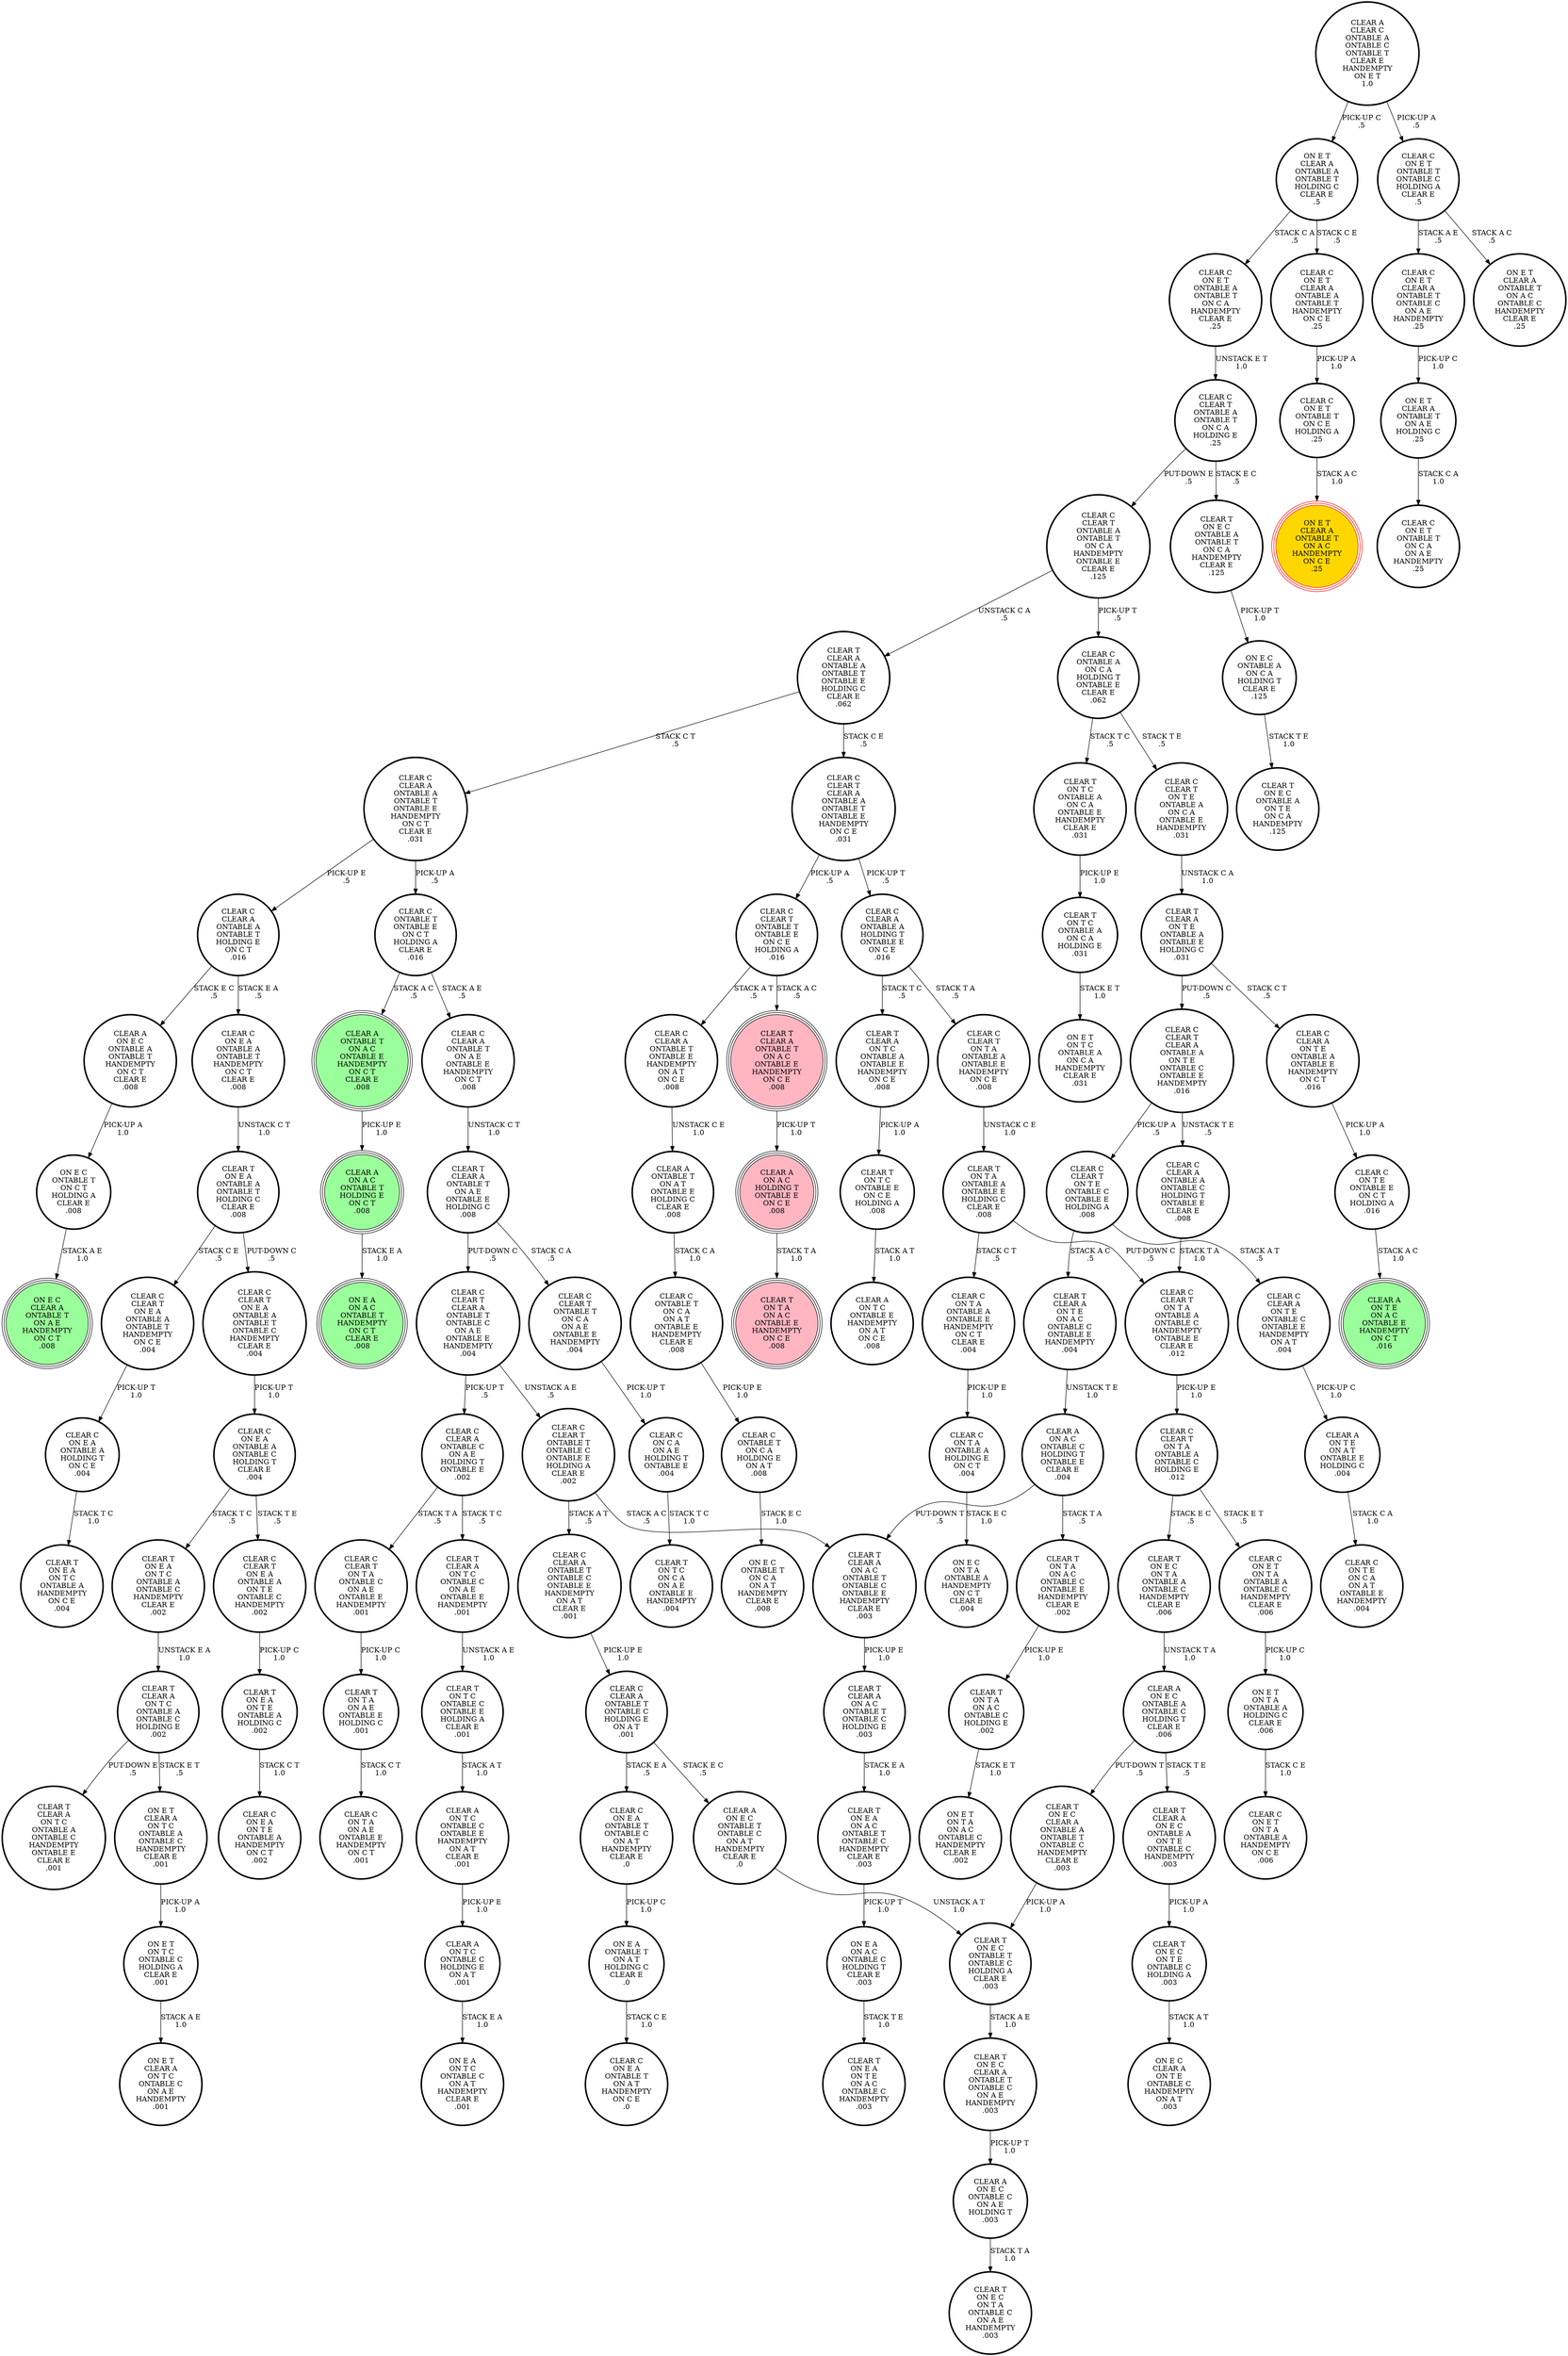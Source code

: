 digraph {
"CLEAR C\nCLEAR A\nON T E\nONTABLE C\nONTABLE E\nHANDEMPTY\nON A T\n.004\n" -> "CLEAR A\nON T E\nON A T\nONTABLE E\nHOLDING C\n.004\n"[label="PICK-UP C\n1.0\n"];
"CLEAR C\nCLEAR A\nONTABLE A\nHOLDING T\nONTABLE E\nON C E\n.016\n" -> "CLEAR T\nCLEAR A\nON T C\nONTABLE A\nONTABLE E\nHANDEMPTY\nON C E\n.008\n"[label="STACK T C\n.5\n"];
"CLEAR C\nCLEAR A\nONTABLE A\nHOLDING T\nONTABLE E\nON C E\n.016\n" -> "CLEAR C\nCLEAR T\nON T A\nONTABLE A\nONTABLE E\nHANDEMPTY\nON C E\n.008\n"[label="STACK T A\n.5\n"];
"CLEAR T\nON E A\nON A C\nONTABLE T\nONTABLE C\nHANDEMPTY\nCLEAR E\n.003\n" -> "ON E A\nON A C\nONTABLE C\nHOLDING T\nCLEAR E\n.003\n"[label="PICK-UP T\n1.0\n"];
"CLEAR C\nON T A\nONTABLE A\nHOLDING E\nON C T\n.004\n" -> "ON E C\nON T A\nONTABLE A\nHANDEMPTY\nON C T\nCLEAR E\n.004\n"[label="STACK E C\n1.0\n"];
"CLEAR T\nON T C\nONTABLE E\nON C E\nHOLDING A\n.008\n" -> "CLEAR A\nON T C\nONTABLE E\nHANDEMPTY\nON A T\nON C E\n.008\n"[label="STACK A T\n1.0\n"];
"CLEAR C\nON E T\nCLEAR A\nONTABLE T\nONTABLE C\nON A E\nHANDEMPTY\n.25\n" -> "ON E T\nCLEAR A\nONTABLE T\nON A E\nHOLDING C\n.25\n"[label="PICK-UP C\n1.0\n"];
"CLEAR T\nON E C\nON T E\nONTABLE C\nHOLDING A\n.003\n" -> "ON E C\nCLEAR A\nON T E\nONTABLE C\nHANDEMPTY\nON A T\n.003\n"[label="STACK A T\n1.0\n"];
"CLEAR T\nON T A\nONTABLE A\nONTABLE E\nHOLDING C\nCLEAR E\n.008\n" -> "CLEAR C\nCLEAR T\nON T A\nONTABLE A\nONTABLE C\nHANDEMPTY\nONTABLE E\nCLEAR E\n.012\n"[label="PUT-DOWN C\n.5\n"];
"CLEAR T\nON T A\nONTABLE A\nONTABLE E\nHOLDING C\nCLEAR E\n.008\n" -> "CLEAR C\nON T A\nONTABLE A\nONTABLE E\nHANDEMPTY\nON C T\nCLEAR E\n.004\n"[label="STACK C T\n.5\n"];
"CLEAR C\nCLEAR T\nONTABLE T\nONTABLE C\nONTABLE E\nHOLDING A\nCLEAR E\n.002\n" -> "CLEAR C\nCLEAR A\nONTABLE T\nONTABLE C\nONTABLE E\nHANDEMPTY\nON A T\nCLEAR E\n.001\n"[label="STACK A T\n.5\n"];
"CLEAR C\nCLEAR T\nONTABLE T\nONTABLE C\nONTABLE E\nHOLDING A\nCLEAR E\n.002\n" -> "CLEAR T\nCLEAR A\nON A C\nONTABLE T\nONTABLE C\nONTABLE E\nHANDEMPTY\nCLEAR E\n.003\n"[label="STACK A C\n.5\n"];
"CLEAR A\nCLEAR C\nONTABLE A\nONTABLE C\nONTABLE T\nCLEAR E\nHANDEMPTY\nON E T\n1.0\n" -> "CLEAR C\nON E T\nONTABLE T\nONTABLE C\nHOLDING A\nCLEAR E\n.5\n"[label="PICK-UP A\n.5\n"];
"CLEAR A\nCLEAR C\nONTABLE A\nONTABLE C\nONTABLE T\nCLEAR E\nHANDEMPTY\nON E T\n1.0\n" -> "ON E T\nCLEAR A\nONTABLE A\nONTABLE T\nHOLDING C\nCLEAR E\n.5\n"[label="PICK-UP C\n.5\n"];
"CLEAR T\nON T C\nONTABLE A\nON C A\nONTABLE E\nHANDEMPTY\nCLEAR E\n.031\n" -> "CLEAR T\nON T C\nONTABLE A\nON C A\nHOLDING E\n.031\n"[label="PICK-UP E\n1.0\n"];
"CLEAR A\nON T C\nONTABLE C\nHOLDING E\nON A T\n.001\n" -> "ON E A\nON T C\nONTABLE C\nON A T\nHANDEMPTY\nCLEAR E\n.001\n"[label="STACK E A\n1.0\n"];
"CLEAR C\nON E T\nONTABLE A\nONTABLE T\nON C A\nHANDEMPTY\nCLEAR E\n.25\n" -> "CLEAR C\nCLEAR T\nONTABLE A\nONTABLE T\nON C A\nHOLDING E\n.25\n"[label="UNSTACK E T\n1.0\n"];
"CLEAR T\nCLEAR A\nON T C\nONTABLE A\nONTABLE E\nHANDEMPTY\nON C E\n.008\n" -> "CLEAR T\nON T C\nONTABLE E\nON C E\nHOLDING A\n.008\n"[label="PICK-UP A\n1.0\n"];
"CLEAR A\nON E C\nONTABLE C\nON A E\nHOLDING T\n.003\n" -> "CLEAR T\nON E C\nON T A\nONTABLE C\nON A E\nHANDEMPTY\n.003\n"[label="STACK T A\n1.0\n"];
"CLEAR T\nON T C\nONTABLE A\nON C A\nHOLDING E\n.031\n" -> "ON E T\nON T C\nONTABLE A\nON C A\nHANDEMPTY\nCLEAR E\n.031\n"[label="STACK E T\n1.0\n"];
"CLEAR C\nCLEAR T\nON T A\nONTABLE A\nONTABLE E\nHANDEMPTY\nON C E\n.008\n" -> "CLEAR T\nON T A\nONTABLE A\nONTABLE E\nHOLDING C\nCLEAR E\n.008\n"[label="UNSTACK C E\n1.0\n"];
"CLEAR A\nON E C\nONTABLE T\nONTABLE C\nON A T\nHANDEMPTY\nCLEAR E\n.0\n" -> "CLEAR T\nON E C\nONTABLE T\nONTABLE C\nHOLDING A\nCLEAR E\n.003\n"[label="UNSTACK A T\n1.0\n"];
"CLEAR T\nON E A\nON T E\nONTABLE A\nHOLDING C\n.002\n" -> "CLEAR C\nON E A\nON T E\nONTABLE A\nHANDEMPTY\nON C T\n.002\n"[label="STACK C T\n1.0\n"];
"CLEAR T\nCLEAR A\nONTABLE T\nON A C\nONTABLE E\nHANDEMPTY\nON C E\n.008\n" -> "CLEAR A\nON A C\nHOLDING T\nONTABLE E\nON C E\n.008\n"[label="PICK-UP T\n1.0\n"];
"CLEAR T\nCLEAR A\nON T E\nON A C\nONTABLE C\nONTABLE E\nHANDEMPTY\n.004\n" -> "CLEAR A\nON A C\nONTABLE C\nHOLDING T\nONTABLE E\nCLEAR E\n.004\n"[label="UNSTACK T E\n1.0\n"];
"CLEAR T\nON T A\nON A C\nONTABLE C\nONTABLE E\nHANDEMPTY\nCLEAR E\n.002\n" -> "CLEAR T\nON T A\nON A C\nONTABLE C\nHOLDING E\n.002\n"[label="PICK-UP E\n1.0\n"];
"CLEAR C\nONTABLE A\nON C A\nHOLDING T\nONTABLE E\nCLEAR E\n.062\n" -> "CLEAR C\nCLEAR T\nON T E\nONTABLE A\nON C A\nONTABLE E\nHANDEMPTY\n.031\n"[label="STACK T E\n.5\n"];
"CLEAR C\nONTABLE A\nON C A\nHOLDING T\nONTABLE E\nCLEAR E\n.062\n" -> "CLEAR T\nON T C\nONTABLE A\nON C A\nONTABLE E\nHANDEMPTY\nCLEAR E\n.031\n"[label="STACK T C\n.5\n"];
"ON E T\nCLEAR A\nON T C\nONTABLE A\nONTABLE C\nHANDEMPTY\nCLEAR E\n.001\n" -> "ON E T\nON T C\nONTABLE C\nHOLDING A\nCLEAR E\n.001\n"[label="PICK-UP A\n1.0\n"];
"CLEAR C\nON E A\nONTABLE A\nONTABLE C\nHOLDING T\nCLEAR E\n.004\n" -> "CLEAR T\nON E A\nON T C\nONTABLE A\nONTABLE C\nHANDEMPTY\nCLEAR E\n.002\n"[label="STACK T C\n.5\n"];
"CLEAR C\nON E A\nONTABLE A\nONTABLE C\nHOLDING T\nCLEAR E\n.004\n" -> "CLEAR C\nCLEAR T\nON E A\nONTABLE A\nON T E\nONTABLE C\nHANDEMPTY\n.002\n"[label="STACK T E\n.5\n"];
"CLEAR A\nONTABLE T\nON A C\nONTABLE E\nHANDEMPTY\nON C T\nCLEAR E\n.008\n" -> "CLEAR A\nON A C\nONTABLE T\nHOLDING E\nON C T\n.008\n"[label="PICK-UP E\n1.0\n"];
"CLEAR T\nON T A\nON A E\nONTABLE E\nHOLDING C\n.001\n" -> "CLEAR C\nON T A\nON A E\nONTABLE E\nHANDEMPTY\nON C T\n.001\n"[label="STACK C T\n1.0\n"];
"CLEAR T\nON T A\nON A C\nONTABLE C\nHOLDING E\n.002\n" -> "ON E T\nON T A\nON A C\nONTABLE C\nHANDEMPTY\nCLEAR E\n.002\n"[label="STACK E T\n1.0\n"];
"CLEAR T\nON E C\nONTABLE T\nONTABLE C\nHOLDING A\nCLEAR E\n.003\n" -> "CLEAR T\nON E C\nCLEAR A\nONTABLE T\nONTABLE C\nON A E\nHANDEMPTY\n.003\n"[label="STACK A E\n1.0\n"];
"CLEAR T\nCLEAR A\nON T C\nONTABLE A\nONTABLE C\nHOLDING E\n.002\n" -> "CLEAR T\nCLEAR A\nON T C\nONTABLE A\nONTABLE C\nHANDEMPTY\nONTABLE E\nCLEAR E\n.001\n"[label="PUT-DOWN E\n.5\n"];
"CLEAR T\nCLEAR A\nON T C\nONTABLE A\nONTABLE C\nHOLDING E\n.002\n" -> "ON E T\nCLEAR A\nON T C\nONTABLE A\nONTABLE C\nHANDEMPTY\nCLEAR E\n.001\n"[label="STACK E T\n.5\n"];
"CLEAR C\nON E T\nONTABLE T\nONTABLE C\nHOLDING A\nCLEAR E\n.5\n" -> "ON E T\nCLEAR A\nONTABLE T\nON A C\nONTABLE C\nHANDEMPTY\nCLEAR E\n.25\n"[label="STACK A C\n.5\n"];
"CLEAR C\nON E T\nONTABLE T\nONTABLE C\nHOLDING A\nCLEAR E\n.5\n" -> "CLEAR C\nON E T\nCLEAR A\nONTABLE T\nONTABLE C\nON A E\nHANDEMPTY\n.25\n"[label="STACK A E\n.5\n"];
"CLEAR A\nON T C\nONTABLE C\nONTABLE E\nHANDEMPTY\nON A T\nCLEAR E\n.001\n" -> "CLEAR A\nON T C\nONTABLE C\nHOLDING E\nON A T\n.001\n"[label="PICK-UP E\n1.0\n"];
"CLEAR C\nCLEAR T\nONTABLE T\nONTABLE E\nON C E\nHOLDING A\n.016\n" -> "CLEAR C\nCLEAR A\nONTABLE T\nONTABLE E\nHANDEMPTY\nON A T\nON C E\n.008\n"[label="STACK A T\n.5\n"];
"CLEAR C\nCLEAR T\nONTABLE T\nONTABLE E\nON C E\nHOLDING A\n.016\n" -> "CLEAR T\nCLEAR A\nONTABLE T\nON A C\nONTABLE E\nHANDEMPTY\nON C E\n.008\n"[label="STACK A C\n.5\n"];
"CLEAR C\nON E A\nONTABLE A\nONTABLE T\nHANDEMPTY\nON C T\nCLEAR E\n.008\n" -> "CLEAR T\nON E A\nONTABLE A\nONTABLE T\nHOLDING C\nCLEAR E\n.008\n"[label="UNSTACK C T\n1.0\n"];
"CLEAR A\nON A C\nONTABLE C\nHOLDING T\nONTABLE E\nCLEAR E\n.004\n" -> "CLEAR T\nCLEAR A\nON A C\nONTABLE T\nONTABLE C\nONTABLE E\nHANDEMPTY\nCLEAR E\n.003\n"[label="PUT-DOWN T\n.5\n"];
"CLEAR A\nON A C\nONTABLE C\nHOLDING T\nONTABLE E\nCLEAR E\n.004\n" -> "CLEAR T\nON T A\nON A C\nONTABLE C\nONTABLE E\nHANDEMPTY\nCLEAR E\n.002\n"[label="STACK T A\n.5\n"];
"CLEAR C\nCLEAR A\nONTABLE A\nONTABLE T\nONTABLE E\nHANDEMPTY\nON C T\nCLEAR E\n.031\n" -> "CLEAR C\nONTABLE T\nONTABLE E\nON C T\nHOLDING A\nCLEAR E\n.016\n"[label="PICK-UP A\n.5\n"];
"CLEAR C\nCLEAR A\nONTABLE A\nONTABLE T\nONTABLE E\nHANDEMPTY\nON C T\nCLEAR E\n.031\n" -> "CLEAR C\nCLEAR A\nONTABLE A\nONTABLE T\nHOLDING E\nON C T\n.016\n"[label="PICK-UP E\n.5\n"];
"CLEAR T\nON E C\nCLEAR A\nONTABLE T\nONTABLE C\nON A E\nHANDEMPTY\n.003\n" -> "CLEAR A\nON E C\nONTABLE C\nON A E\nHOLDING T\n.003\n"[label="PICK-UP T\n1.0\n"];
"CLEAR T\nON E C\nCLEAR A\nONTABLE A\nONTABLE T\nONTABLE C\nHANDEMPTY\nCLEAR E\n.003\n" -> "CLEAR T\nON E C\nONTABLE T\nONTABLE C\nHOLDING A\nCLEAR E\n.003\n"[label="PICK-UP A\n1.0\n"];
"CLEAR C\nCLEAR T\nON T A\nONTABLE A\nONTABLE C\nHANDEMPTY\nONTABLE E\nCLEAR E\n.012\n" -> "CLEAR C\nCLEAR T\nON T A\nONTABLE A\nONTABLE C\nHOLDING E\n.012\n"[label="PICK-UP E\n1.0\n"];
"CLEAR C\nCLEAR T\nCLEAR A\nONTABLE T\nONTABLE C\nON A E\nONTABLE E\nHANDEMPTY\n.004\n" -> "CLEAR C\nCLEAR A\nONTABLE C\nON A E\nHOLDING T\nONTABLE E\n.002\n"[label="PICK-UP T\n.5\n"];
"CLEAR C\nCLEAR T\nCLEAR A\nONTABLE T\nONTABLE C\nON A E\nONTABLE E\nHANDEMPTY\n.004\n" -> "CLEAR C\nCLEAR T\nONTABLE T\nONTABLE C\nONTABLE E\nHOLDING A\nCLEAR E\n.002\n"[label="UNSTACK A E\n.5\n"];
"CLEAR A\nON T E\nON A T\nONTABLE E\nHOLDING C\n.004\n" -> "CLEAR C\nON T E\nON C A\nON A T\nONTABLE E\nHANDEMPTY\n.004\n"[label="STACK C A\n1.0\n"];
"CLEAR C\nON E T\nONTABLE T\nON C E\nHOLDING A\n.25\n" -> "ON E T\nCLEAR A\nONTABLE T\nON A C\nHANDEMPTY\nON C E\n.25\n"[label="STACK A C\n1.0\n"];
"CLEAR C\nCLEAR A\nONTABLE A\nONTABLE T\nHOLDING E\nON C T\n.016\n" -> "CLEAR A\nON E C\nONTABLE A\nONTABLE T\nHANDEMPTY\nON C T\nCLEAR E\n.008\n"[label="STACK E C\n.5\n"];
"CLEAR C\nCLEAR A\nONTABLE A\nONTABLE T\nHOLDING E\nON C T\n.016\n" -> "CLEAR C\nON E A\nONTABLE A\nONTABLE T\nHANDEMPTY\nON C T\nCLEAR E\n.008\n"[label="STACK E A\n.5\n"];
"CLEAR C\nON E A\nONTABLE A\nHOLDING T\nON C E\n.004\n" -> "CLEAR T\nON E A\nON T C\nONTABLE A\nHANDEMPTY\nON C E\n.004\n"[label="STACK T C\n1.0\n"];
"CLEAR T\nCLEAR A\nON E C\nONTABLE A\nON T E\nONTABLE C\nHANDEMPTY\n.003\n" -> "CLEAR T\nON E C\nON T E\nONTABLE C\nHOLDING A\n.003\n"[label="PICK-UP A\n1.0\n"];
"CLEAR C\nONTABLE T\nONTABLE E\nON C T\nHOLDING A\nCLEAR E\n.016\n" -> "CLEAR C\nCLEAR A\nONTABLE T\nON A E\nONTABLE E\nHANDEMPTY\nON C T\n.008\n"[label="STACK A E\n.5\n"];
"CLEAR C\nONTABLE T\nONTABLE E\nON C T\nHOLDING A\nCLEAR E\n.016\n" -> "CLEAR A\nONTABLE T\nON A C\nONTABLE E\nHANDEMPTY\nON C T\nCLEAR E\n.008\n"[label="STACK A C\n.5\n"];
"ON E T\nCLEAR A\nONTABLE T\nON A E\nHOLDING C\n.25\n" -> "CLEAR C\nON E T\nONTABLE T\nON C A\nON A E\nHANDEMPTY\n.25\n"[label="STACK C A\n1.0\n"];
"CLEAR C\nONTABLE T\nON C A\nHOLDING E\nON A T\n.008\n" -> "ON E C\nONTABLE T\nON C A\nON A T\nHANDEMPTY\nCLEAR E\n.008\n"[label="STACK E C\n1.0\n"];
"CLEAR C\nCLEAR A\nONTABLE T\nONTABLE E\nHANDEMPTY\nON A T\nON C E\n.008\n" -> "CLEAR A\nONTABLE T\nON A T\nONTABLE E\nHOLDING C\nCLEAR E\n.008\n"[label="UNSTACK C E\n1.0\n"];
"ON E A\nON A C\nONTABLE C\nHOLDING T\nCLEAR E\n.003\n" -> "CLEAR T\nON E A\nON T E\nON A C\nONTABLE C\nHANDEMPTY\n.003\n"[label="STACK T E\n1.0\n"];
"CLEAR A\nON E C\nONTABLE A\nONTABLE T\nHANDEMPTY\nON C T\nCLEAR E\n.008\n" -> "ON E C\nONTABLE T\nON C T\nHOLDING A\nCLEAR E\n.008\n"[label="PICK-UP A\n1.0\n"];
"CLEAR T\nON E A\nON T C\nONTABLE A\nONTABLE C\nHANDEMPTY\nCLEAR E\n.002\n" -> "CLEAR T\nCLEAR A\nON T C\nONTABLE A\nONTABLE C\nHOLDING E\n.002\n"[label="UNSTACK E A\n1.0\n"];
"ON E T\nCLEAR A\nONTABLE A\nONTABLE T\nHOLDING C\nCLEAR E\n.5\n" -> "CLEAR C\nON E T\nONTABLE A\nONTABLE T\nON C A\nHANDEMPTY\nCLEAR E\n.25\n"[label="STACK C A\n.5\n"];
"ON E T\nCLEAR A\nONTABLE A\nONTABLE T\nHOLDING C\nCLEAR E\n.5\n" -> "CLEAR C\nON E T\nCLEAR A\nONTABLE A\nONTABLE T\nHANDEMPTY\nON C E\n.25\n"[label="STACK C E\n.5\n"];
"CLEAR C\nCLEAR A\nONTABLE C\nON A E\nHOLDING T\nONTABLE E\n.002\n" -> "CLEAR T\nCLEAR A\nON T C\nONTABLE C\nON A E\nONTABLE E\nHANDEMPTY\n.001\n"[label="STACK T C\n.5\n"];
"CLEAR C\nCLEAR A\nONTABLE C\nON A E\nHOLDING T\nONTABLE E\n.002\n" -> "CLEAR C\nCLEAR T\nON T A\nONTABLE C\nON A E\nONTABLE E\nHANDEMPTY\n.001\n"[label="STACK T A\n.5\n"];
"CLEAR C\nCLEAR A\nONTABLE A\nONTABLE C\nHOLDING T\nONTABLE E\nCLEAR E\n.008\n" -> "CLEAR C\nCLEAR T\nON T A\nONTABLE A\nONTABLE C\nHANDEMPTY\nONTABLE E\nCLEAR E\n.012\n"[label="STACK T A\n1.0\n"];
"CLEAR C\nCLEAR T\nONTABLE A\nONTABLE T\nON C A\nHANDEMPTY\nONTABLE E\nCLEAR E\n.125\n" -> "CLEAR T\nCLEAR A\nONTABLE A\nONTABLE T\nONTABLE E\nHOLDING C\nCLEAR E\n.062\n"[label="UNSTACK C A\n.5\n"];
"CLEAR C\nCLEAR T\nONTABLE A\nONTABLE T\nON C A\nHANDEMPTY\nONTABLE E\nCLEAR E\n.125\n" -> "CLEAR C\nONTABLE A\nON C A\nHOLDING T\nONTABLE E\nCLEAR E\n.062\n"[label="PICK-UP T\n.5\n"];
"CLEAR T\nCLEAR A\nON A C\nONTABLE T\nONTABLE C\nHOLDING E\n.003\n" -> "CLEAR T\nON E A\nON A C\nONTABLE T\nONTABLE C\nHANDEMPTY\nCLEAR E\n.003\n"[label="STACK E A\n1.0\n"];
"ON E C\nONTABLE A\nON C A\nHOLDING T\nCLEAR E\n.125\n" -> "CLEAR T\nON E C\nONTABLE A\nON T E\nON C A\nHANDEMPTY\n.125\n"[label="STACK T E\n1.0\n"];
"CLEAR C\nCLEAR T\nCLEAR A\nONTABLE A\nON T E\nONTABLE C\nONTABLE E\nHANDEMPTY\n.016\n" -> "CLEAR C\nCLEAR A\nONTABLE A\nONTABLE C\nHOLDING T\nONTABLE E\nCLEAR E\n.008\n"[label="UNSTACK T E\n.5\n"];
"CLEAR C\nCLEAR T\nCLEAR A\nONTABLE A\nON T E\nONTABLE C\nONTABLE E\nHANDEMPTY\n.016\n" -> "CLEAR C\nCLEAR T\nON T E\nONTABLE C\nONTABLE E\nHOLDING A\n.008\n"[label="PICK-UP A\n.5\n"];
"CLEAR C\nON E T\nCLEAR A\nONTABLE A\nONTABLE T\nHANDEMPTY\nON C E\n.25\n" -> "CLEAR C\nON E T\nONTABLE T\nON C E\nHOLDING A\n.25\n"[label="PICK-UP A\n1.0\n"];
"ON E T\nON T A\nONTABLE A\nHOLDING C\nCLEAR E\n.006\n" -> "CLEAR C\nON E T\nON T A\nONTABLE A\nHANDEMPTY\nON C E\n.006\n"[label="STACK C E\n1.0\n"];
"CLEAR A\nON A C\nHOLDING T\nONTABLE E\nON C E\n.008\n" -> "CLEAR T\nON T A\nON A C\nONTABLE E\nHANDEMPTY\nON C E\n.008\n"[label="STACK T A\n1.0\n"];
"CLEAR C\nCLEAR A\nONTABLE T\nONTABLE C\nONTABLE E\nHANDEMPTY\nON A T\nCLEAR E\n.001\n" -> "CLEAR C\nCLEAR A\nONTABLE T\nONTABLE C\nHOLDING E\nON A T\n.001\n"[label="PICK-UP E\n1.0\n"];
"CLEAR C\nCLEAR T\nCLEAR A\nONTABLE A\nONTABLE T\nONTABLE E\nHANDEMPTY\nON C E\n.031\n" -> "CLEAR C\nCLEAR A\nONTABLE A\nHOLDING T\nONTABLE E\nON C E\n.016\n"[label="PICK-UP T\n.5\n"];
"CLEAR C\nCLEAR T\nCLEAR A\nONTABLE A\nONTABLE T\nONTABLE E\nHANDEMPTY\nON C E\n.031\n" -> "CLEAR C\nCLEAR T\nONTABLE T\nONTABLE E\nON C E\nHOLDING A\n.016\n"[label="PICK-UP A\n.5\n"];
"CLEAR C\nON T A\nONTABLE A\nONTABLE E\nHANDEMPTY\nON C T\nCLEAR E\n.004\n" -> "CLEAR C\nON T A\nONTABLE A\nHOLDING E\nON C T\n.004\n"[label="PICK-UP E\n1.0\n"];
"CLEAR C\nON T E\nONTABLE E\nON C T\nHOLDING A\n.016\n" -> "CLEAR A\nON T E\nON A C\nONTABLE E\nHANDEMPTY\nON C T\n.016\n"[label="STACK A C\n1.0\n"];
"CLEAR T\nCLEAR A\nON T E\nONTABLE A\nONTABLE E\nHOLDING C\n.031\n" -> "CLEAR C\nCLEAR T\nCLEAR A\nONTABLE A\nON T E\nONTABLE C\nONTABLE E\nHANDEMPTY\n.016\n"[label="PUT-DOWN C\n.5\n"];
"CLEAR T\nCLEAR A\nON T E\nONTABLE A\nONTABLE E\nHOLDING C\n.031\n" -> "CLEAR C\nCLEAR A\nON T E\nONTABLE A\nONTABLE E\nHANDEMPTY\nON C T\n.016\n"[label="STACK C T\n.5\n"];
"CLEAR T\nCLEAR A\nON A C\nONTABLE T\nONTABLE C\nONTABLE E\nHANDEMPTY\nCLEAR E\n.003\n" -> "CLEAR T\nCLEAR A\nON A C\nONTABLE T\nONTABLE C\nHOLDING E\n.003\n"[label="PICK-UP E\n1.0\n"];
"ON E T\nON T C\nONTABLE C\nHOLDING A\nCLEAR E\n.001\n" -> "ON E T\nCLEAR A\nON T C\nONTABLE C\nON A E\nHANDEMPTY\n.001\n"[label="STACK A E\n1.0\n"];
"CLEAR A\nONTABLE T\nON A T\nONTABLE E\nHOLDING C\nCLEAR E\n.008\n" -> "CLEAR C\nONTABLE T\nON C A\nON A T\nONTABLE E\nHANDEMPTY\nCLEAR E\n.008\n"[label="STACK C A\n1.0\n"];
"CLEAR T\nCLEAR A\nON T C\nONTABLE C\nON A E\nONTABLE E\nHANDEMPTY\n.001\n" -> "CLEAR T\nON T C\nONTABLE C\nONTABLE E\nHOLDING A\nCLEAR E\n.001\n"[label="UNSTACK A E\n1.0\n"];
"CLEAR T\nCLEAR A\nONTABLE T\nON A E\nONTABLE E\nHOLDING C\n.008\n" -> "CLEAR C\nCLEAR T\nCLEAR A\nONTABLE T\nONTABLE C\nON A E\nONTABLE E\nHANDEMPTY\n.004\n"[label="PUT-DOWN C\n.5\n"];
"CLEAR T\nCLEAR A\nONTABLE T\nON A E\nONTABLE E\nHOLDING C\n.008\n" -> "CLEAR C\nCLEAR T\nONTABLE T\nON C A\nON A E\nONTABLE E\nHANDEMPTY\n.004\n"[label="STACK C A\n.5\n"];
"CLEAR C\nCLEAR T\nON T A\nONTABLE C\nON A E\nONTABLE E\nHANDEMPTY\n.001\n" -> "CLEAR T\nON T A\nON A E\nONTABLE E\nHOLDING C\n.001\n"[label="PICK-UP C\n1.0\n"];
"CLEAR C\nCLEAR T\nON E A\nONTABLE A\nONTABLE T\nONTABLE C\nHANDEMPTY\nCLEAR E\n.004\n" -> "CLEAR C\nON E A\nONTABLE A\nONTABLE C\nHOLDING T\nCLEAR E\n.004\n"[label="PICK-UP T\n1.0\n"];
"CLEAR C\nCLEAR T\nON T E\nONTABLE C\nONTABLE E\nHOLDING A\n.008\n" -> "CLEAR T\nCLEAR A\nON T E\nON A C\nONTABLE C\nONTABLE E\nHANDEMPTY\n.004\n"[label="STACK A C\n.5\n"];
"CLEAR C\nCLEAR T\nON T E\nONTABLE C\nONTABLE E\nHOLDING A\n.008\n" -> "CLEAR C\nCLEAR A\nON T E\nONTABLE C\nONTABLE E\nHANDEMPTY\nON A T\n.004\n"[label="STACK A T\n.5\n"];
"CLEAR C\nCLEAR A\nONTABLE T\nON A E\nONTABLE E\nHANDEMPTY\nON C T\n.008\n" -> "CLEAR T\nCLEAR A\nONTABLE T\nON A E\nONTABLE E\nHOLDING C\n.008\n"[label="UNSTACK C T\n1.0\n"];
"CLEAR C\nCLEAR T\nON E A\nONTABLE A\nONTABLE T\nHANDEMPTY\nON C E\n.004\n" -> "CLEAR C\nON E A\nONTABLE A\nHOLDING T\nON C E\n.004\n"[label="PICK-UP T\n1.0\n"];
"CLEAR T\nON T C\nONTABLE C\nONTABLE E\nHOLDING A\nCLEAR E\n.001\n" -> "CLEAR A\nON T C\nONTABLE C\nONTABLE E\nHANDEMPTY\nON A T\nCLEAR E\n.001\n"[label="STACK A T\n1.0\n"];
"ON E C\nONTABLE T\nON C T\nHOLDING A\nCLEAR E\n.008\n" -> "ON E C\nCLEAR A\nONTABLE T\nON A E\nHANDEMPTY\nON C T\n.008\n"[label="STACK A E\n1.0\n"];
"CLEAR C\nON E A\nONTABLE T\nONTABLE C\nON A T\nHANDEMPTY\nCLEAR E\n.0\n" -> "ON E A\nONTABLE T\nON A T\nHOLDING C\nCLEAR E\n.0\n"[label="PICK-UP C\n1.0\n"];
"CLEAR C\nCLEAR T\nON E A\nONTABLE A\nON T E\nONTABLE C\nHANDEMPTY\n.002\n" -> "CLEAR T\nON E A\nON T E\nONTABLE A\nHOLDING C\n.002\n"[label="PICK-UP C\n1.0\n"];
"CLEAR T\nON E A\nONTABLE A\nONTABLE T\nHOLDING C\nCLEAR E\n.008\n" -> "CLEAR C\nCLEAR T\nON E A\nONTABLE A\nONTABLE T\nONTABLE C\nHANDEMPTY\nCLEAR E\n.004\n"[label="PUT-DOWN C\n.5\n"];
"CLEAR T\nON E A\nONTABLE A\nONTABLE T\nHOLDING C\nCLEAR E\n.008\n" -> "CLEAR C\nCLEAR T\nON E A\nONTABLE A\nONTABLE T\nHANDEMPTY\nON C E\n.004\n"[label="STACK C E\n.5\n"];
"CLEAR C\nCLEAR T\nON T A\nONTABLE A\nONTABLE C\nHOLDING E\n.012\n" -> "CLEAR C\nON E T\nON T A\nONTABLE A\nONTABLE C\nHANDEMPTY\nCLEAR E\n.006\n"[label="STACK E T\n.5\n"];
"CLEAR C\nCLEAR T\nON T A\nONTABLE A\nONTABLE C\nHOLDING E\n.012\n" -> "CLEAR T\nON E C\nON T A\nONTABLE A\nONTABLE C\nHANDEMPTY\nCLEAR E\n.006\n"[label="STACK E C\n.5\n"];
"CLEAR T\nON E C\nON T A\nONTABLE A\nONTABLE C\nHANDEMPTY\nCLEAR E\n.006\n" -> "CLEAR A\nON E C\nONTABLE A\nONTABLE C\nHOLDING T\nCLEAR E\n.006\n"[label="UNSTACK T A\n1.0\n"];
"CLEAR C\nCLEAR A\nON T E\nONTABLE A\nONTABLE E\nHANDEMPTY\nON C T\n.016\n" -> "CLEAR C\nON T E\nONTABLE E\nON C T\nHOLDING A\n.016\n"[label="PICK-UP A\n1.0\n"];
"CLEAR C\nCLEAR A\nONTABLE T\nONTABLE C\nHOLDING E\nON A T\n.001\n" -> "CLEAR A\nON E C\nONTABLE T\nONTABLE C\nON A T\nHANDEMPTY\nCLEAR E\n.0\n"[label="STACK E C\n.5\n"];
"CLEAR C\nCLEAR A\nONTABLE T\nONTABLE C\nHOLDING E\nON A T\n.001\n" -> "CLEAR C\nON E A\nONTABLE T\nONTABLE C\nON A T\nHANDEMPTY\nCLEAR E\n.0\n"[label="STACK E A\n.5\n"];
"CLEAR C\nCLEAR T\nON T E\nONTABLE A\nON C A\nONTABLE E\nHANDEMPTY\n.031\n" -> "CLEAR T\nCLEAR A\nON T E\nONTABLE A\nONTABLE E\nHOLDING C\n.031\n"[label="UNSTACK C A\n1.0\n"];
"CLEAR A\nON E C\nONTABLE A\nONTABLE C\nHOLDING T\nCLEAR E\n.006\n" -> "CLEAR T\nON E C\nCLEAR A\nONTABLE A\nONTABLE T\nONTABLE C\nHANDEMPTY\nCLEAR E\n.003\n"[label="PUT-DOWN T\n.5\n"];
"CLEAR A\nON E C\nONTABLE A\nONTABLE C\nHOLDING T\nCLEAR E\n.006\n" -> "CLEAR T\nCLEAR A\nON E C\nONTABLE A\nON T E\nONTABLE C\nHANDEMPTY\n.003\n"[label="STACK T E\n.5\n"];
"CLEAR C\nCLEAR T\nONTABLE A\nONTABLE T\nON C A\nHOLDING E\n.25\n" -> "CLEAR T\nON E C\nONTABLE A\nONTABLE T\nON C A\nHANDEMPTY\nCLEAR E\n.125\n"[label="STACK E C\n.5\n"];
"CLEAR C\nCLEAR T\nONTABLE A\nONTABLE T\nON C A\nHOLDING E\n.25\n" -> "CLEAR C\nCLEAR T\nONTABLE A\nONTABLE T\nON C A\nHANDEMPTY\nONTABLE E\nCLEAR E\n.125\n"[label="PUT-DOWN E\n.5\n"];
"CLEAR T\nCLEAR A\nONTABLE A\nONTABLE T\nONTABLE E\nHOLDING C\nCLEAR E\n.062\n" -> "CLEAR C\nCLEAR A\nONTABLE A\nONTABLE T\nONTABLE E\nHANDEMPTY\nON C T\nCLEAR E\n.031\n"[label="STACK C T\n.5\n"];
"CLEAR T\nCLEAR A\nONTABLE A\nONTABLE T\nONTABLE E\nHOLDING C\nCLEAR E\n.062\n" -> "CLEAR C\nCLEAR T\nCLEAR A\nONTABLE A\nONTABLE T\nONTABLE E\nHANDEMPTY\nON C E\n.031\n"[label="STACK C E\n.5\n"];
"CLEAR A\nON A C\nONTABLE T\nHOLDING E\nON C T\n.008\n" -> "ON E A\nON A C\nONTABLE T\nHANDEMPTY\nON C T\nCLEAR E\n.008\n"[label="STACK E A\n1.0\n"];
"CLEAR C\nON C A\nON A E\nHOLDING T\nONTABLE E\n.004\n" -> "CLEAR T\nON T C\nON C A\nON A E\nONTABLE E\nHANDEMPTY\n.004\n"[label="STACK T C\n1.0\n"];
"CLEAR C\nONTABLE T\nON C A\nON A T\nONTABLE E\nHANDEMPTY\nCLEAR E\n.008\n" -> "CLEAR C\nONTABLE T\nON C A\nHOLDING E\nON A T\n.008\n"[label="PICK-UP E\n1.0\n"];
"CLEAR C\nCLEAR T\nONTABLE T\nON C A\nON A E\nONTABLE E\nHANDEMPTY\n.004\n" -> "CLEAR C\nON C A\nON A E\nHOLDING T\nONTABLE E\n.004\n"[label="PICK-UP T\n1.0\n"];
"CLEAR T\nON E C\nONTABLE A\nONTABLE T\nON C A\nHANDEMPTY\nCLEAR E\n.125\n" -> "ON E C\nONTABLE A\nON C A\nHOLDING T\nCLEAR E\n.125\n"[label="PICK-UP T\n1.0\n"];
"ON E A\nONTABLE T\nON A T\nHOLDING C\nCLEAR E\n.0\n" -> "CLEAR C\nON E A\nONTABLE T\nON A T\nHANDEMPTY\nON C E\n.0\n"[label="STACK C E\n1.0\n"];
"CLEAR C\nON E T\nON T A\nONTABLE A\nONTABLE C\nHANDEMPTY\nCLEAR E\n.006\n" -> "ON E T\nON T A\nONTABLE A\nHOLDING C\nCLEAR E\n.006\n"[label="PICK-UP C\n1.0\n"];
"CLEAR C\nON T E\nON C A\nON A T\nONTABLE E\nHANDEMPTY\n.004\n" [shape=circle, penwidth=3];
"CLEAR C\nON E T\nON T A\nONTABLE A\nHANDEMPTY\nON C E\n.006\n" [shape=circle, penwidth=3];
"ON E C\nCLEAR A\nON T E\nONTABLE C\nHANDEMPTY\nON A T\n.003\n" [shape=circle, penwidth=3];
"CLEAR T\nON E A\nON T C\nONTABLE A\nHANDEMPTY\nON C E\n.004\n" [shape=circle, penwidth=3];
"CLEAR A\nON T E\nON A C\nONTABLE E\nHANDEMPTY\nON C T\n.016\n" [shape=circle, style=filled, fillcolor=palegreen1, peripheries=3];
"CLEAR C\nON T A\nON A E\nONTABLE E\nHANDEMPTY\nON C T\n.001\n" [shape=circle, penwidth=3];
"CLEAR T\nON T C\nON C A\nON A E\nONTABLE E\nHANDEMPTY\n.004\n" [shape=circle, penwidth=3];
"CLEAR T\nON E C\nONTABLE A\nON T E\nON C A\nHANDEMPTY\n.125\n" [shape=circle, penwidth=3];
"CLEAR T\nON E C\nON T A\nONTABLE C\nON A E\nHANDEMPTY\n.003\n" [shape=circle, penwidth=3];
"CLEAR T\nON T A\nON A C\nONTABLE E\nHANDEMPTY\nON C E\n.008\n" [shape=circle, style=filled, fillcolor=lightpink, peripheries=3];
"ON E T\nCLEAR A\nON T C\nONTABLE C\nON A E\nHANDEMPTY\n.001\n" [shape=circle, penwidth=3];
"ON E T\nON T C\nONTABLE A\nON C A\nHANDEMPTY\nCLEAR E\n.031\n" [shape=circle, penwidth=3];
"ON E C\nCLEAR A\nONTABLE T\nON A E\nHANDEMPTY\nON C T\n.008\n" [shape=circle, style=filled, fillcolor=palegreen1, peripheries=3];
"CLEAR A\nON T C\nONTABLE E\nHANDEMPTY\nON A T\nON C E\n.008\n" [shape=circle, penwidth=3];
"CLEAR C\nON E A\nON T E\nONTABLE A\nHANDEMPTY\nON C T\n.002\n" [shape=circle, penwidth=3];
"CLEAR C\nON E A\nONTABLE T\nON A T\nHANDEMPTY\nON C E\n.0\n" [shape=circle, penwidth=3];
"CLEAR T\nCLEAR A\nON T C\nONTABLE A\nONTABLE C\nHANDEMPTY\nONTABLE E\nCLEAR E\n.001\n" [shape=circle, penwidth=3];
"CLEAR C\nON E T\nONTABLE T\nON C A\nON A E\nHANDEMPTY\n.25\n" [shape=circle, penwidth=3];
"ON E A\nON A C\nONTABLE T\nHANDEMPTY\nON C T\nCLEAR E\n.008\n" [shape=circle, style=filled, fillcolor=palegreen1, peripheries=3];
"ON E C\nONTABLE T\nON C A\nON A T\nHANDEMPTY\nCLEAR E\n.008\n" [shape=circle, penwidth=3];
"ON E T\nCLEAR A\nONTABLE T\nON A C\nONTABLE C\nHANDEMPTY\nCLEAR E\n.25\n" [shape=circle, penwidth=3];
"CLEAR T\nON E A\nON T E\nON A C\nONTABLE C\nHANDEMPTY\n.003\n" [shape=circle, penwidth=3];
"ON E T\nON T A\nON A C\nONTABLE C\nHANDEMPTY\nCLEAR E\n.002\n" [shape=circle, penwidth=3];
"ON E A\nON T C\nONTABLE C\nON A T\nHANDEMPTY\nCLEAR E\n.001\n" [shape=circle, penwidth=3];
"ON E C\nON T A\nONTABLE A\nHANDEMPTY\nON C T\nCLEAR E\n.004\n" [shape=circle, penwidth=3];
"ON E T\nCLEAR A\nONTABLE T\nON A C\nHANDEMPTY\nON C E\n.25\n" [shape=circle, style=filled color=red, fillcolor=gold, peripheries=3];
"CLEAR T\nCLEAR A\nON A C\nONTABLE T\nONTABLE C\nONTABLE E\nHANDEMPTY\nCLEAR E\n.003\n" [shape=circle, penwidth=3];
"CLEAR C\nON T E\nON C A\nON A T\nONTABLE E\nHANDEMPTY\n.004\n" [shape=circle, penwidth=3];
"CLEAR C\nCLEAR A\nONTABLE A\nONTABLE T\nONTABLE E\nHANDEMPTY\nON C T\nCLEAR E\n.031\n" [shape=circle, penwidth=3];
"CLEAR T\nCLEAR A\nON T C\nONTABLE A\nONTABLE C\nHOLDING E\n.002\n" [shape=circle, penwidth=3];
"CLEAR C\nON E T\nON T A\nONTABLE A\nHANDEMPTY\nON C E\n.006\n" [shape=circle, penwidth=3];
"CLEAR A\nCLEAR C\nONTABLE A\nONTABLE C\nONTABLE T\nCLEAR E\nHANDEMPTY\nON E T\n1.0\n" [shape=circle, penwidth=3];
"CLEAR C\nCLEAR A\nONTABLE A\nONTABLE T\nHOLDING E\nON C T\n.016\n" [shape=circle, penwidth=3];
"CLEAR T\nCLEAR A\nON A C\nONTABLE T\nONTABLE C\nHOLDING E\n.003\n" [shape=circle, penwidth=3];
"ON E C\nCLEAR A\nON T E\nONTABLE C\nHANDEMPTY\nON A T\n.003\n" [shape=circle, penwidth=3];
"CLEAR C\nCLEAR A\nONTABLE T\nONTABLE C\nONTABLE E\nHANDEMPTY\nON A T\nCLEAR E\n.001\n" [shape=circle, penwidth=3];
"CLEAR T\nCLEAR A\nONTABLE A\nONTABLE T\nONTABLE E\nHOLDING C\nCLEAR E\n.062\n" [shape=circle, penwidth=3];
"CLEAR C\nON E T\nCLEAR A\nONTABLE T\nONTABLE C\nON A E\nHANDEMPTY\n.25\n" [shape=circle, penwidth=3];
"CLEAR T\nON E A\nONTABLE A\nONTABLE T\nHOLDING C\nCLEAR E\n.008\n" [shape=circle, penwidth=3];
"CLEAR C\nON E T\nONTABLE T\nON C E\nHOLDING A\n.25\n" [shape=circle, penwidth=3];
"CLEAR T\nON E A\nON T C\nONTABLE A\nHANDEMPTY\nON C E\n.004\n" [shape=circle, penwidth=3];
"CLEAR C\nCLEAR T\nON T A\nONTABLE A\nONTABLE C\nHANDEMPTY\nONTABLE E\nCLEAR E\n.012\n" [shape=circle, penwidth=3];
"CLEAR T\nON E C\nCLEAR A\nONTABLE A\nONTABLE T\nONTABLE C\nHANDEMPTY\nCLEAR E\n.003\n" [shape=circle, penwidth=3];
"CLEAR A\nON T E\nON A C\nONTABLE E\nHANDEMPTY\nON C T\n.016\n" [shape=circle, style=filled, fillcolor=palegreen1, peripheries=3];
"ON E C\nONTABLE T\nON C T\nHOLDING A\nCLEAR E\n.008\n" [shape=circle, penwidth=3];
"CLEAR C\nON T A\nON A E\nONTABLE E\nHANDEMPTY\nON C T\n.001\n" [shape=circle, penwidth=3];
"ON E T\nCLEAR A\nONTABLE A\nONTABLE T\nHOLDING C\nCLEAR E\n.5\n" [shape=circle, penwidth=3];
"CLEAR C\nON E T\nCLEAR A\nONTABLE A\nONTABLE T\nHANDEMPTY\nON C E\n.25\n" [shape=circle, penwidth=3];
"CLEAR T\nON E A\nON A C\nONTABLE T\nONTABLE C\nHANDEMPTY\nCLEAR E\n.003\n" [shape=circle, penwidth=3];
"CLEAR T\nON T C\nON C A\nON A E\nONTABLE E\nHANDEMPTY\n.004\n" [shape=circle, penwidth=3];
"CLEAR C\nCLEAR T\nONTABLE A\nONTABLE T\nON C A\nHOLDING E\n.25\n" [shape=circle, penwidth=3];
"CLEAR C\nON E A\nONTABLE A\nONTABLE C\nHOLDING T\nCLEAR E\n.004\n" [shape=circle, penwidth=3];
"CLEAR T\nON E C\nONTABLE A\nON T E\nON C A\nHANDEMPTY\n.125\n" [shape=circle, penwidth=3];
"CLEAR T\nCLEAR A\nON T E\nONTABLE A\nONTABLE E\nHOLDING C\n.031\n" [shape=circle, penwidth=3];
"CLEAR C\nONTABLE T\nON C A\nON A T\nONTABLE E\nHANDEMPTY\nCLEAR E\n.008\n" [shape=circle, penwidth=3];
"CLEAR C\nCLEAR A\nON T E\nONTABLE C\nONTABLE E\nHANDEMPTY\nON A T\n.004\n" [shape=circle, penwidth=3];
"CLEAR T\nON E C\nON T A\nONTABLE A\nONTABLE C\nHANDEMPTY\nCLEAR E\n.006\n" [shape=circle, penwidth=3];
"CLEAR T\nON E C\nON T A\nONTABLE C\nON A E\nHANDEMPTY\n.003\n" [shape=circle, penwidth=3];
"CLEAR C\nCLEAR T\nON E A\nONTABLE A\nONTABLE T\nHANDEMPTY\nON C E\n.004\n" [shape=circle, penwidth=3];
"CLEAR C\nCLEAR T\nON T E\nONTABLE A\nON C A\nONTABLE E\nHANDEMPTY\n.031\n" [shape=circle, penwidth=3];
"ON E T\nCLEAR A\nONTABLE T\nON A E\nHOLDING C\n.25\n" [shape=circle, penwidth=3];
"CLEAR T\nCLEAR A\nON T C\nONTABLE C\nON A E\nONTABLE E\nHANDEMPTY\n.001\n" [shape=circle, penwidth=3];
"CLEAR C\nON E A\nONTABLE A\nONTABLE T\nHANDEMPTY\nON C T\nCLEAR E\n.008\n" [shape=circle, penwidth=3];
"CLEAR C\nON T A\nONTABLE A\nONTABLE E\nHANDEMPTY\nON C T\nCLEAR E\n.004\n" [shape=circle, penwidth=3];
"CLEAR T\nCLEAR A\nONTABLE T\nON A E\nONTABLE E\nHOLDING C\n.008\n" [shape=circle, penwidth=3];
"CLEAR T\nON T A\nON A E\nONTABLE E\nHOLDING C\n.001\n" [shape=circle, penwidth=3];
"CLEAR T\nON T A\nON A C\nONTABLE C\nHOLDING E\n.002\n" [shape=circle, penwidth=3];
"CLEAR T\nCLEAR A\nON T E\nON A C\nONTABLE C\nONTABLE E\nHANDEMPTY\n.004\n" [shape=circle, penwidth=3];
"CLEAR T\nON T A\nON A C\nONTABLE E\nHANDEMPTY\nON C E\n.008\n" [shape=circle, style=filled, fillcolor=lightpink, peripheries=3];
"CLEAR C\nCLEAR T\nON T A\nONTABLE A\nONTABLE C\nHOLDING E\n.012\n" [shape=circle, penwidth=3];
"ON E T\nCLEAR A\nON T C\nONTABLE C\nON A E\nHANDEMPTY\n.001\n" [shape=circle, penwidth=3];
"CLEAR C\nCLEAR T\nCLEAR A\nONTABLE A\nON T E\nONTABLE C\nONTABLE E\nHANDEMPTY\n.016\n" [shape=circle, penwidth=3];
"CLEAR C\nCLEAR T\nCLEAR A\nONTABLE A\nONTABLE T\nONTABLE E\nHANDEMPTY\nON C E\n.031\n" [shape=circle, penwidth=3];
"CLEAR C\nONTABLE T\nONTABLE E\nON C T\nHOLDING A\nCLEAR E\n.016\n" [shape=circle, penwidth=3];
"CLEAR C\nON E T\nON T A\nONTABLE A\nONTABLE C\nHANDEMPTY\nCLEAR E\n.006\n" [shape=circle, penwidth=3];
"ON E T\nON T C\nONTABLE A\nON C A\nHANDEMPTY\nCLEAR E\n.031\n" [shape=circle, penwidth=3];
"CLEAR A\nON T C\nONTABLE C\nHOLDING E\nON A T\n.001\n" [shape=circle, penwidth=3];
"CLEAR A\nONTABLE T\nON A C\nONTABLE E\nHANDEMPTY\nON C T\nCLEAR E\n.008\n" [shape=circle, style=filled, fillcolor=palegreen1, peripheries=3];
"CLEAR C\nCLEAR T\nCLEAR A\nONTABLE T\nONTABLE C\nON A E\nONTABLE E\nHANDEMPTY\n.004\n" [shape=circle, penwidth=3];
"CLEAR T\nON E C\nONTABLE T\nONTABLE C\nHOLDING A\nCLEAR E\n.003\n" [shape=circle, penwidth=3];
"CLEAR C\nCLEAR A\nON T E\nONTABLE A\nONTABLE E\nHANDEMPTY\nON C T\n.016\n" [shape=circle, penwidth=3];
"CLEAR T\nON T C\nONTABLE C\nONTABLE E\nHOLDING A\nCLEAR E\n.001\n" [shape=circle, penwidth=3];
"CLEAR A\nON E C\nONTABLE A\nONTABLE C\nHOLDING T\nCLEAR E\n.006\n" [shape=circle, penwidth=3];
"ON E C\nCLEAR A\nONTABLE T\nON A E\nHANDEMPTY\nON C T\n.008\n" [shape=circle, style=filled, fillcolor=palegreen1, peripheries=3];
"CLEAR C\nCLEAR A\nONTABLE C\nON A E\nHOLDING T\nONTABLE E\n.002\n" [shape=circle, penwidth=3];
"CLEAR C\nONTABLE T\nON C A\nHOLDING E\nON A T\n.008\n" [shape=circle, penwidth=3];
"CLEAR C\nCLEAR A\nONTABLE T\nON A E\nONTABLE E\nHANDEMPTY\nON C T\n.008\n" [shape=circle, penwidth=3];
"CLEAR A\nON T E\nON A T\nONTABLE E\nHOLDING C\n.004\n" [shape=circle, penwidth=3];
"CLEAR C\nCLEAR T\nON T A\nONTABLE C\nON A E\nONTABLE E\nHANDEMPTY\n.001\n" [shape=circle, penwidth=3];
"CLEAR C\nONTABLE A\nON C A\nHOLDING T\nONTABLE E\nCLEAR E\n.062\n" [shape=circle, penwidth=3];
"CLEAR C\nON E T\nONTABLE A\nONTABLE T\nON C A\nHANDEMPTY\nCLEAR E\n.25\n" [shape=circle, penwidth=3];
"CLEAR A\nON T C\nONTABLE E\nHANDEMPTY\nON A T\nON C E\n.008\n" [shape=circle, penwidth=3];
"CLEAR A\nON E C\nONTABLE T\nONTABLE C\nON A T\nHANDEMPTY\nCLEAR E\n.0\n" [shape=circle, penwidth=3];
"CLEAR A\nON T C\nONTABLE C\nONTABLE E\nHANDEMPTY\nON A T\nCLEAR E\n.001\n" [shape=circle, penwidth=3];
"CLEAR C\nON E A\nON T E\nONTABLE A\nHANDEMPTY\nON C T\n.002\n" [shape=circle, penwidth=3];
"CLEAR C\nCLEAR T\nON T E\nONTABLE C\nONTABLE E\nHOLDING A\n.008\n" [shape=circle, penwidth=3];
"CLEAR A\nON A C\nONTABLE T\nHOLDING E\nON C T\n.008\n" [shape=circle, style=filled, fillcolor=palegreen1, peripheries=3];
"CLEAR C\nON E A\nONTABLE T\nON A T\nHANDEMPTY\nON C E\n.0\n" [shape=circle, penwidth=3];
"CLEAR T\nON T C\nONTABLE A\nON C A\nHOLDING E\n.031\n" [shape=circle, penwidth=3];
"ON E C\nONTABLE A\nON C A\nHOLDING T\nCLEAR E\n.125\n" [shape=circle, penwidth=3];
"CLEAR C\nON E A\nONTABLE T\nONTABLE C\nON A T\nHANDEMPTY\nCLEAR E\n.0\n" [shape=circle, penwidth=3];
"CLEAR C\nCLEAR T\nON E A\nONTABLE A\nON T E\nONTABLE C\nHANDEMPTY\n.002\n" [shape=circle, penwidth=3];
"CLEAR C\nON T A\nONTABLE A\nHOLDING E\nON C T\n.004\n" [shape=circle, penwidth=3];
"CLEAR A\nON E C\nONTABLE A\nONTABLE T\nHANDEMPTY\nON C T\nCLEAR E\n.008\n" [shape=circle, penwidth=3];
"CLEAR T\nON T A\nONTABLE A\nONTABLE E\nHOLDING C\nCLEAR E\n.008\n" [shape=circle, penwidth=3];
"CLEAR T\nCLEAR A\nON T C\nONTABLE A\nONTABLE C\nHANDEMPTY\nONTABLE E\nCLEAR E\n.001\n" [shape=circle, penwidth=3];
"CLEAR C\nCLEAR T\nONTABLE A\nONTABLE T\nON C A\nHANDEMPTY\nONTABLE E\nCLEAR E\n.125\n" [shape=circle, penwidth=3];
"CLEAR C\nCLEAR T\nON E A\nONTABLE A\nONTABLE T\nONTABLE C\nHANDEMPTY\nCLEAR E\n.004\n" [shape=circle, penwidth=3];
"CLEAR T\nON T C\nONTABLE E\nON C E\nHOLDING A\n.008\n" [shape=circle, penwidth=3];
"CLEAR C\nON E A\nONTABLE A\nHOLDING T\nON C E\n.004\n" [shape=circle, penwidth=3];
"CLEAR C\nCLEAR T\nONTABLE T\nONTABLE C\nONTABLE E\nHOLDING A\nCLEAR E\n.002\n" [shape=circle, penwidth=3];
"CLEAR C\nON E T\nONTABLE T\nON C A\nON A E\nHANDEMPTY\n.25\n" [shape=circle, penwidth=3];
"CLEAR A\nON A C\nHOLDING T\nONTABLE E\nON C E\n.008\n" [shape=circle, style=filled, fillcolor=lightpink, peripheries=3];
"CLEAR T\nON T A\nON A C\nONTABLE C\nONTABLE E\nHANDEMPTY\nCLEAR E\n.002\n" [shape=circle, penwidth=3];
"CLEAR C\nON T E\nONTABLE E\nON C T\nHOLDING A\n.016\n" [shape=circle, penwidth=3];
"ON E A\nON A C\nONTABLE T\nHANDEMPTY\nON C T\nCLEAR E\n.008\n" [shape=circle, style=filled, fillcolor=palegreen1, peripheries=3];
"ON E C\nONTABLE T\nON C A\nON A T\nHANDEMPTY\nCLEAR E\n.008\n" [shape=circle, penwidth=3];
"ON E T\nCLEAR A\nONTABLE T\nON A C\nONTABLE C\nHANDEMPTY\nCLEAR E\n.25\n" [shape=circle, penwidth=3];
"CLEAR C\nCLEAR A\nONTABLE T\nONTABLE C\nHOLDING E\nON A T\n.001\n" [shape=circle, penwidth=3];
"CLEAR C\nON E T\nONTABLE T\nONTABLE C\nHOLDING A\nCLEAR E\n.5\n" [shape=circle, penwidth=3];
"CLEAR T\nON E A\nON T E\nON A C\nONTABLE C\nHANDEMPTY\n.003\n" [shape=circle, penwidth=3];
"ON E T\nON T A\nON A C\nONTABLE C\nHANDEMPTY\nCLEAR E\n.002\n" [shape=circle, penwidth=3];
"CLEAR C\nCLEAR T\nON T A\nONTABLE A\nONTABLE E\nHANDEMPTY\nON C E\n.008\n" [shape=circle, penwidth=3];
"ON E A\nON T C\nONTABLE C\nON A T\nHANDEMPTY\nCLEAR E\n.001\n" [shape=circle, penwidth=3];
"CLEAR C\nCLEAR T\nONTABLE T\nONTABLE E\nON C E\nHOLDING A\n.016\n" [shape=circle, penwidth=3];
"CLEAR T\nON E C\nCLEAR A\nONTABLE T\nONTABLE C\nON A E\nHANDEMPTY\n.003\n" [shape=circle, penwidth=3];
"CLEAR C\nCLEAR A\nONTABLE A\nHOLDING T\nONTABLE E\nON C E\n.016\n" [shape=circle, penwidth=3];
"CLEAR C\nCLEAR T\nONTABLE T\nON C A\nON A E\nONTABLE E\nHANDEMPTY\n.004\n" [shape=circle, penwidth=3];
"ON E A\nON A C\nONTABLE C\nHOLDING T\nCLEAR E\n.003\n" [shape=circle, penwidth=3];
"ON E C\nON T A\nONTABLE A\nHANDEMPTY\nON C T\nCLEAR E\n.004\n" [shape=circle, penwidth=3];
"ON E T\nON T A\nONTABLE A\nHOLDING C\nCLEAR E\n.006\n" [shape=circle, penwidth=3];
"ON E T\nCLEAR A\nONTABLE T\nON A C\nHANDEMPTY\nON C E\n.25\n" [shape=circle, style=filled color=red, fillcolor=gold, peripheries=3];
"CLEAR T\nON T C\nONTABLE A\nON C A\nONTABLE E\nHANDEMPTY\nCLEAR E\n.031\n" [shape=circle, penwidth=3];
"CLEAR T\nON E C\nONTABLE A\nONTABLE T\nON C A\nHANDEMPTY\nCLEAR E\n.125\n" [shape=circle, penwidth=3];
"CLEAR T\nON E A\nON T E\nONTABLE A\nHOLDING C\n.002\n" [shape=circle, penwidth=3];
"CLEAR T\nON E C\nON T E\nONTABLE C\nHOLDING A\n.003\n" [shape=circle, penwidth=3];
"CLEAR T\nCLEAR A\nON T C\nONTABLE A\nONTABLE E\nHANDEMPTY\nON C E\n.008\n" [shape=circle, penwidth=3];
"CLEAR C\nCLEAR A\nONTABLE T\nONTABLE E\nHANDEMPTY\nON A T\nON C E\n.008\n" [shape=circle, penwidth=3];
"ON E A\nONTABLE T\nON A T\nHOLDING C\nCLEAR E\n.0\n" [shape=circle, penwidth=3];
"CLEAR C\nON C A\nON A E\nHOLDING T\nONTABLE E\n.004\n" [shape=circle, penwidth=3];
"ON E T\nCLEAR A\nON T C\nONTABLE A\nONTABLE C\nHANDEMPTY\nCLEAR E\n.001\n" [shape=circle, penwidth=3];
"CLEAR T\nCLEAR A\nONTABLE T\nON A C\nONTABLE E\nHANDEMPTY\nON C E\n.008\n" [shape=circle, style=filled, fillcolor=lightpink, peripheries=3];
"CLEAR C\nCLEAR A\nONTABLE A\nONTABLE C\nHOLDING T\nONTABLE E\nCLEAR E\n.008\n" [shape=circle, penwidth=3];
"CLEAR T\nCLEAR A\nON E C\nONTABLE A\nON T E\nONTABLE C\nHANDEMPTY\n.003\n" [shape=circle, penwidth=3];
"CLEAR A\nON A C\nONTABLE C\nHOLDING T\nONTABLE E\nCLEAR E\n.004\n" [shape=circle, penwidth=3];
"CLEAR A\nON E C\nONTABLE C\nON A E\nHOLDING T\n.003\n" [shape=circle, penwidth=3];
"ON E T\nON T C\nONTABLE C\nHOLDING A\nCLEAR E\n.001\n" [shape=circle, penwidth=3];
"CLEAR T\nON E A\nON T C\nONTABLE A\nONTABLE C\nHANDEMPTY\nCLEAR E\n.002\n" [shape=circle, penwidth=3];
"CLEAR A\nONTABLE T\nON A T\nONTABLE E\nHOLDING C\nCLEAR E\n.008\n" [shape=circle, penwidth=3];
}
